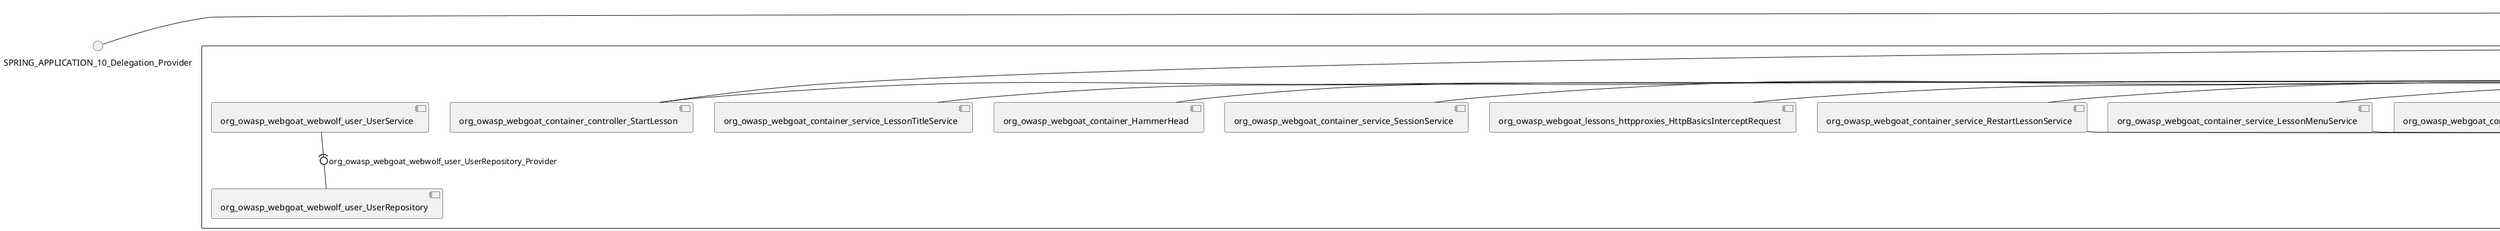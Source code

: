 @startuml
skinparam fixCircleLabelOverlapping true
skinparam componentStyle uml2
() SPRING_APPLICATION_10_Delegation_Provider
() SPRING_APPLICATION_11_Delegation_Provider
() SPRING_APPLICATION_12_Delegation_Provider
() SPRING_APPLICATION_13_Delegation_Provider
() SPRING_APPLICATION_14_Delegation_Provider
() SPRING_APPLICATION_15_Delegation_Provider
() SPRING_APPLICATION_16_Delegation_Provider
() SPRING_APPLICATION_2_Delegation_Provider
() SPRING_APPLICATION_3_Delegation_Provider
() SPRING_APPLICATION_4_Delegation_Provider
() SPRING_APPLICATION_5_Delegation_Provider
() SPRING_APPLICATION_6_Delegation_Provider
() SPRING_APPLICATION_7_Delegation_Provider
() SPRING_APPLICATION_8_Delegation_Provider
() SPRING_APPLICATION_9_Delegation_Provider
() SPRING_APPLICATION_BypassRestrictions_FieldRestrictions_POST_Delegation_Provider
() SPRING_APPLICATION_BypassRestrictions_frontendValidation_POST_Delegation_Provider
() SPRING_APPLICATION_ChromeDevTools_dummy_POST_Delegation_Provider
() SPRING_APPLICATION_ChromeDevTools_network_POST_Delegation_Provider
() SPRING_APPLICATION_CrossSiteScriptingStored_stored_xss_POST_Delegation_Provider
() SPRING_APPLICATION_CrossSiteScriptingStored_stored_xss_follow_up_POST_Delegation_Provider
() SPRING_APPLICATION_CrossSiteScripting_attack1_POST_Delegation_Provider
() SPRING_APPLICATION_CrossSiteScripting_attack3_POST_Delegation_Provider
() SPRING_APPLICATION_CrossSiteScripting_attack4_POST_Delegation_Provider
() SPRING_APPLICATION_CrossSiteScripting_attack5a_GET_Delegation_Provider
() SPRING_APPLICATION_CrossSiteScripting_attack6a_POST_Delegation_Provider
() SPRING_APPLICATION_CrossSiteScripting_dom_follow_up_POST_Delegation_Provider
() SPRING_APPLICATION_CrossSiteScripting_phone_home_xss_POST_Delegation_Provider
() SPRING_APPLICATION_CrossSiteScripting_quiz_GET_POST_Delegation_Provider
() SPRING_APPLICATION_Delegation_Provider
() SPRING_APPLICATION_GET_10_Delegation_Provider
() SPRING_APPLICATION_GET_11_Delegation_Provider
() SPRING_APPLICATION_GET_2_Delegation_Provider
() SPRING_APPLICATION_GET_3_Delegation_Provider
() SPRING_APPLICATION_GET_4_Delegation_Provider
() SPRING_APPLICATION_GET_5_Delegation_Provider
() SPRING_APPLICATION_GET_6_Delegation_Provider
() SPRING_APPLICATION_GET_7_Delegation_Provider
() SPRING_APPLICATION_GET_8_Delegation_Provider
() SPRING_APPLICATION_GET_9_Delegation_Provider
() SPRING_APPLICATION_GET_Delegation_Provider
() SPRING_APPLICATION_HtmlTampering_task_POST_Delegation_Provider
() SPRING_APPLICATION_HttpBasics_attack1_POST_Delegation_Provider
() SPRING_APPLICATION_HttpBasics_attack2_POST_Delegation_Provider
() SPRING_APPLICATION_IDOR_diff_attributes_POST_Delegation_Provider
() SPRING_APPLICATION_IDOR_login_POST_Delegation_Provider
() SPRING_APPLICATION_IDOR_profile_alt_path_POST_Delegation_Provider
() SPRING_APPLICATION_InsecureDeserialization_task_POST_Delegation_Provider
() SPRING_APPLICATION_InsecureLogin_Delegation_Provider
() SPRING_APPLICATION_JWT_decode_POST_Delegation_Provider
() SPRING_APPLICATION_JWT_jku_Delegation_Provider
() SPRING_APPLICATION_JWT_kid_Delegation_Provider
() SPRING_APPLICATION_JWT_quiz_GET_POST_Delegation_Provider
() SPRING_APPLICATION_JWT_refresh_Delegation_Provider
() SPRING_APPLICATION_JWT_secret_POST_Delegation_Provider
() SPRING_APPLICATION_JWT_votings_Delegation_Provider
() SPRING_APPLICATION_LogSpoofing_log_bleeding_POST_Delegation_Provider
() SPRING_APPLICATION_LogSpoofing_log_spoofing_POST_Delegation_Provider
() SPRING_APPLICATION_POST_10_Delegation_Provider
() SPRING_APPLICATION_POST_11_Delegation_Provider
() SPRING_APPLICATION_POST_12_Delegation_Provider
() SPRING_APPLICATION_POST_13_Delegation_Provider
() SPRING_APPLICATION_POST_14_Delegation_Provider
() SPRING_APPLICATION_POST_15_Delegation_Provider
() SPRING_APPLICATION_POST_16_Delegation_Provider
() SPRING_APPLICATION_POST_17_Delegation_Provider
() SPRING_APPLICATION_POST_18_Delegation_Provider
() SPRING_APPLICATION_POST_2_Delegation_Provider
() SPRING_APPLICATION_POST_3_Delegation_Provider
() SPRING_APPLICATION_POST_4_Delegation_Provider
() SPRING_APPLICATION_POST_5_Delegation_Provider
() SPRING_APPLICATION_POST_6_Delegation_Provider
() SPRING_APPLICATION_POST_7_Delegation_Provider
() SPRING_APPLICATION_POST_8_Delegation_Provider
() SPRING_APPLICATION_POST_9_Delegation_Provider
() SPRING_APPLICATION_POST_Delegation_Provider
() SPRING_APPLICATION_PUT_Delegation_Provider
() SPRING_APPLICATION_PasswordReset_ForgotPassword_create_password_reset_link_POST_Delegation_Provider
() SPRING_APPLICATION_PasswordReset_SecurityQuestions_POST_Delegation_Provider
() SPRING_APPLICATION_PasswordReset_reset_Delegation_Provider
() SPRING_APPLICATION_PasswordReset_simple_mail_reset_POST_Delegation_Provider
() SPRING_APPLICATION_PathTraversal_profile_picture_GET_Delegation_Provider
() SPRING_APPLICATION_PathTraversal_profile_picture_fix_GET_Delegation_Provider
() SPRING_APPLICATION_PathTraversal_profile_upload_POST_Delegation_Provider
() SPRING_APPLICATION_PathTraversal_profile_upload_fix_POST_Delegation_Provider
() SPRING_APPLICATION_PathTraversal_profile_upload_remove_user_input_POST_Delegation_Provider
() SPRING_APPLICATION_PathTraversal_random_POST_Delegation_Provider
() SPRING_APPLICATION_PathTraversal_random_picture_GET_Delegation_Provider
() SPRING_APPLICATION_PathTraversal_zip_slip_Delegation_Provider
() SPRING_APPLICATION_SSRF_task1_POST_Delegation_Provider
() SPRING_APPLICATION_SSRF_task2_POST_Delegation_Provider
() SPRING_APPLICATION_SecurePasswords_assignment_POST_Delegation_Provider
() SPRING_APPLICATION_SqlInjectionAdvanced_attack6a_POST_Delegation_Provider
() SPRING_APPLICATION_SqlInjectionAdvanced_attack6b_POST_Delegation_Provider
() SPRING_APPLICATION_SqlInjectionAdvanced_challenge_Login_POST_Delegation_Provider
() SPRING_APPLICATION_SqlInjectionAdvanced_challenge_PUT_Delegation_Provider
() SPRING_APPLICATION_SqlInjectionAdvanced_quiz_GET_POST_Delegation_Provider
() SPRING_APPLICATION_SqlInjectionMitigations_attack10a_POST_Delegation_Provider
() SPRING_APPLICATION_SqlInjectionMitigations_attack10b_POST_Delegation_Provider
() SPRING_APPLICATION_SqlInjectionMitigations_attack12a_POST_Delegation_Provider
() SPRING_APPLICATION_SqlInjectionMitigations_servers_GET_Delegation_Provider
() SPRING_APPLICATION_SqlInjection_assignment5a_POST_Delegation_Provider
() SPRING_APPLICATION_SqlInjection_assignment5b_POST_Delegation_Provider
() SPRING_APPLICATION_SqlInjection_attack10_POST_Delegation_Provider
() SPRING_APPLICATION_SqlInjection_attack2_POST_Delegation_Provider
() SPRING_APPLICATION_SqlInjection_attack3_POST_Delegation_Provider
() SPRING_APPLICATION_SqlInjection_attack4_POST_Delegation_Provider
() SPRING_APPLICATION_SqlInjection_attack5_POST_Delegation_Provider
() SPRING_APPLICATION_SqlInjection_attack8_POST_Delegation_Provider
() SPRING_APPLICATION_SqlInjection_attack9_POST_Delegation_Provider
() SPRING_APPLICATION_SqlOnlyInputValidationOnKeywords_attack_POST_Delegation_Provider
() SPRING_APPLICATION_SqlOnlyInputValidation_attack_POST_Delegation_Provider
() SPRING_APPLICATION_VulnerableComponents_attack1_POST_Delegation_Provider
() SPRING_APPLICATION_WebWolf_GET_Delegation_Provider
() SPRING_APPLICATION_WebWolf_landing_Delegation_Provider
() SPRING_APPLICATION_WebWolf_mail_Delegation_Provider
() SPRING_APPLICATION_challenge_1_POST_Delegation_Provider
() SPRING_APPLICATION_challenge_5_POST_Delegation_Provider
() SPRING_APPLICATION_challenge_7_Delegation_Provider
() SPRING_APPLICATION_challenge_8_Delegation_Provider
() SPRING_APPLICATION_challenge_logo_Delegation_Provider
() SPRING_APPLICATION_cia_quiz_GET_POST_Delegation_Provider
() SPRING_APPLICATION_clientSideFiltering_attack1_POST_Delegation_Provider
() SPRING_APPLICATION_clientSideFiltering_challenge_store_coupons_GET_Delegation_Provider
() SPRING_APPLICATION_clientSideFiltering_getItForFree_POST_Delegation_Provider
() SPRING_APPLICATION_clientSideFiltering_salaries_GET_Delegation_Provider
() SPRING_APPLICATION_crypto_encoding_basic_auth_POST_Delegation_Provider
() SPRING_APPLICATION_crypto_encoding_xor_POST_Delegation_Provider
() SPRING_APPLICATION_crypto_hashing_POST_Delegation_Provider
() SPRING_APPLICATION_crypto_secure_defaults_POST_Delegation_Provider
() SPRING_APPLICATION_crypto_signing_verify_POST_Delegation_Provider
() SPRING_APPLICATION_csrf_feedback_message_POST_Delegation_Provider
() SPRING_APPLICATION_csrf_review_POST_Delegation_Provider
() SPRING_APPLICATION_files_GET_Delegation_Provider
() SPRING_APPLICATION_fileupload_POST_Delegation_Provider
() SPRING_APPLICATION_jwt_Delegation_Provider
() SPRING_APPLICATION_landing_Delegation_Provider
() SPRING_APPLICATION_lesson_template_Delegation_Provider
() SPRING_APPLICATION_login_oauth_mvc_GET_Delegation_Provider
() SPRING_APPLICATION_mail_DELETE_GET_POST_Delegation_Provider
() SPRING_APPLICATION_register_mvc_POST_Delegation_Provider
() SPRING_APPLICATION_registration_GET_Delegation_Provider
() SPRING_APPLICATION_requests_GET_Delegation_Provider
() SPRING_APPLICATION_scoreboard_data_GET_Delegation_Provider
() SPRING_APPLICATION_server_directory_GET_Delegation_Provider
() SPRING_APPLICATION_service_debug_labels_mvc_Delegation_Provider
() SPRING_APPLICATION_service_lessonoverview_mvc_Delegation_Provider
() SPRING_APPLICATION_xxe_comments_GET_Delegation_Provider
rectangle System {
[org_owasp_webgoat_container_HammerHead] [[webgoat-webgoat.repository#_ZONZZjzQEe-yH7NedFWcFA]]
[org_owasp_webgoat_container_WebWolfRedirect] [[webgoat-webgoat.repository#_ZONZZjzQEe-yH7NedFWcFA]]
[org_owasp_webgoat_container_controller_StartLesson] [[webgoat-webgoat.repository#_ZONZZjzQEe-yH7NedFWcFA]]
[org_owasp_webgoat_container_controller_Welcome] [[webgoat-webgoat.repository#_ZONZZjzQEe-yH7NedFWcFA]]
[org_owasp_webgoat_container_i18n_PluginMessages_Provider] [[webgoat-webgoat.repository#_ZONZZjzQEe-yH7NedFWcFA]]
[org_owasp_webgoat_container_service_EnvironmentService] [[webgoat-webgoat.repository#_ZONZZjzQEe-yH7NedFWcFA]]
[org_owasp_webgoat_container_service_HintService] [[webgoat-webgoat.repository#_ZONZZjzQEe-yH7NedFWcFA]]
[org_owasp_webgoat_container_service_LabelDebugService] [[webgoat-webgoat.repository#_ZONZZjzQEe-yH7NedFWcFA]]
[org_owasp_webgoat_container_service_LabelService] [[webgoat-webgoat.repository#_ZONZZjzQEe-yH7NedFWcFA]]
[org_owasp_webgoat_container_service_LessonInfoService] [[webgoat-webgoat.repository#_ZONZZjzQEe-yH7NedFWcFA]]
[org_owasp_webgoat_container_service_LessonMenuService] [[webgoat-webgoat.repository#_ZONZZjzQEe-yH7NedFWcFA]]
[org_owasp_webgoat_container_service_LessonProgressService] [[webgoat-webgoat.repository#_ZONZZjzQEe-yH7NedFWcFA]]
[org_owasp_webgoat_container_service_LessonTitleService] [[webgoat-webgoat.repository#_ZONZZjzQEe-yH7NedFWcFA]]
[org_owasp_webgoat_container_service_ReportCardService] [[webgoat-webgoat.repository#_ZONZZjzQEe-yH7NedFWcFA]]
[org_owasp_webgoat_container_service_RestartLessonService] [[webgoat-webgoat.repository#_ZONZZjzQEe-yH7NedFWcFA]]
[org_owasp_webgoat_container_service_SessionService] [[webgoat-webgoat.repository#_ZONZZjzQEe-yH7NedFWcFA]]
[org_owasp_webgoat_container_session_UserSessionData_Provider] [[webgoat-webgoat.repository#_ZONZZjzQEe-yH7NedFWcFA]]
[org_owasp_webgoat_container_session_WebSession_Provider] [[webgoat-webgoat.repository#_ZONZZjzQEe-yH7NedFWcFA]]
[org_owasp_webgoat_container_users_RegistrationController] [[webgoat-webgoat.repository#_ZONZZjzQEe-yH7NedFWcFA]]
[org_owasp_webgoat_container_users_Scoreboard] [[webgoat-webgoat.repository#_ZONZZjzQEe-yH7NedFWcFA]]
[org_owasp_webgoat_container_users_UserRepository] [[webgoat-webgoat.repository#_ZONZZjzQEe-yH7NedFWcFA]]
[org_owasp_webgoat_container_users_UserService] [[webgoat-webgoat.repository#_ZONZZjzQEe-yH7NedFWcFA]]
[org_owasp_webgoat_container_users_UserTrackerRepository] [[webgoat-webgoat.repository#_ZONZZjzQEe-yH7NedFWcFA]]
[org_owasp_webgoat_lessons_authbypass_VerifyAccount] [[webgoat-webgoat.repository#_ZONZZjzQEe-yH7NedFWcFA]]
[org_owasp_webgoat_lessons_bypassrestrictions_BypassRestrictionsFieldRestrictions] [[webgoat-webgoat.repository#_ZONZZjzQEe-yH7NedFWcFA]]
[org_owasp_webgoat_lessons_bypassrestrictions_BypassRestrictionsFrontendValidation] [[webgoat-webgoat.repository#_ZONZZjzQEe-yH7NedFWcFA]]
[org_owasp_webgoat_lessons_challenges_FlagController] [[webgoat-webgoat.repository#_ZONZZjzQEe-yH7NedFWcFA]]
[org_owasp_webgoat_lessons_challenges_challenge1_Assignment1] [[webgoat-webgoat.repository#_ZONZZjzQEe-yH7NedFWcFA]]
[org_owasp_webgoat_lessons_challenges_challenge1_ImageServlet] [[webgoat-webgoat.repository#_ZONZZjzQEe-yH7NedFWcFA]]
[org_owasp_webgoat_lessons_challenges_challenge5_Assignment5] [[webgoat-webgoat.repository#_ZONZZjzQEe-yH7NedFWcFA]]
[org_owasp_webgoat_lessons_challenges_challenge7_Assignment7] [[webgoat-webgoat.repository#_ZONZZjzQEe-yH7NedFWcFA]]
[org_owasp_webgoat_lessons_challenges_challenge8_Assignment8] [[webgoat-webgoat.repository#_ZONZZjzQEe-yH7NedFWcFA]]
[org_owasp_webgoat_lessons_chromedevtools_NetworkDummy] [[webgoat-webgoat.repository#_ZONZZjzQEe-yH7NedFWcFA]]
[org_owasp_webgoat_lessons_chromedevtools_NetworkLesson] [[webgoat-webgoat.repository#_ZONZZjzQEe-yH7NedFWcFA]]
[org_owasp_webgoat_lessons_cia_CIAQuiz] [[webgoat-webgoat.repository#_ZONZZjzQEe-yH7NedFWcFA]]
[org_owasp_webgoat_lessons_clientsidefiltering_ClientSideFilteringAssignment] [[webgoat-webgoat.repository#_ZONZZjzQEe-yH7NedFWcFA]]
[org_owasp_webgoat_lessons_clientsidefiltering_ClientSideFilteringFreeAssignment] [[webgoat-webgoat.repository#_ZONZZjzQEe-yH7NedFWcFA]]
[org_owasp_webgoat_lessons_clientsidefiltering_Salaries] [[webgoat-webgoat.repository#_ZONZZjzQEe-yH7NedFWcFA]]
[org_owasp_webgoat_lessons_clientsidefiltering_ShopEndpoint] [[webgoat-webgoat.repository#_ZONZZjzQEe-yH7NedFWcFA]]
[org_owasp_webgoat_lessons_cryptography_EncodingAssignment] [[webgoat-webgoat.repository#_ZONZZjzQEe-yH7NedFWcFA]]
[org_owasp_webgoat_lessons_cryptography_HashingAssignment] [[webgoat-webgoat.repository#_ZONZZjzQEe-yH7NedFWcFA]]
[org_owasp_webgoat_lessons_cryptography_SecureDefaultsAssignment] [[webgoat-webgoat.repository#_ZONZZjzQEe-yH7NedFWcFA]]
[org_owasp_webgoat_lessons_cryptography_SigningAssignment] [[webgoat-webgoat.repository#_ZONZZjzQEe-yH7NedFWcFA]]
[org_owasp_webgoat_lessons_cryptography_XOREncodingAssignment] [[webgoat-webgoat.repository#_ZONZZjzQEe-yH7NedFWcFA]]
[org_owasp_webgoat_lessons_csrf_CSRFConfirmFlag1] [[webgoat-webgoat.repository#_ZONZZjzQEe-yH7NedFWcFA]]
[org_owasp_webgoat_lessons_csrf_CSRFFeedback] [[webgoat-webgoat.repository#_ZONZZjzQEe-yH7NedFWcFA]]
[org_owasp_webgoat_lessons_csrf_CSRFGetFlag] [[webgoat-webgoat.repository#_ZONZZjzQEe-yH7NedFWcFA]]
[org_owasp_webgoat_lessons_csrf_CSRFLogin] [[webgoat-webgoat.repository#_ZONZZjzQEe-yH7NedFWcFA]]
[org_owasp_webgoat_lessons_csrf_ForgedReviews] [[webgoat-webgoat.repository#_ZONZZjzQEe-yH7NedFWcFA]]
[org_owasp_webgoat_lessons_csrf_ObjectMapper_Provider] [[webgoat-webgoat.repository#_ZONZZjzQEe-yH7NedFWcFA]]
[org_owasp_webgoat_lessons_deserialization_InsecureDeserializationTask] [[webgoat-webgoat.repository#_ZONZZjzQEe-yH7NedFWcFA]]
[org_owasp_webgoat_lessons_hijacksession_HijackSessionAssignment] [[webgoat-webgoat.repository#_ZONZZjzQEe-yH7NedFWcFA]]
[org_owasp_webgoat_lessons_hijacksession_cas_HijackSessionAuthenticationProvider] [[webgoat-webgoat.repository#_ZONZZjzQEe-yH7NedFWcFA]]
[org_owasp_webgoat_lessons_htmltampering_HtmlTamperingTask] [[webgoat-webgoat.repository#_ZONZZjzQEe-yH7NedFWcFA]]
[org_owasp_webgoat_lessons_httpbasics_HttpBasicsLesson] [[webgoat-webgoat.repository#_ZONZZjzQEe-yH7NedFWcFA]]
[org_owasp_webgoat_lessons_httpbasics_HttpBasicsQuiz] [[webgoat-webgoat.repository#_ZONZZjzQEe-yH7NedFWcFA]]
[org_owasp_webgoat_lessons_httpproxies_HttpBasicsInterceptRequest] [[webgoat-webgoat.repository#_ZONZZjzQEe-yH7NedFWcFA]]
[org_owasp_webgoat_lessons_idor_IDORDiffAttributes] [[webgoat-webgoat.repository#_ZONZZjzQEe-yH7NedFWcFA]]
[org_owasp_webgoat_lessons_idor_IDOREditOtherProfile] [[webgoat-webgoat.repository#_ZONZZjzQEe-yH7NedFWcFA]]
[org_owasp_webgoat_lessons_idor_IDORLogin] [[webgoat-webgoat.repository#_ZONZZjzQEe-yH7NedFWcFA]]
[org_owasp_webgoat_lessons_idor_IDORViewOtherProfile] [[webgoat-webgoat.repository#_ZONZZjzQEe-yH7NedFWcFA]]
[org_owasp_webgoat_lessons_idor_IDORViewOwnProfile] [[webgoat-webgoat.repository#_ZONZZjzQEe-yH7NedFWcFA]]
[org_owasp_webgoat_lessons_idor_IDORViewOwnProfileAltUrl] [[webgoat-webgoat.repository#_ZONZZjzQEe-yH7NedFWcFA]]
[org_owasp_webgoat_lessons_insecurelogin_InsecureLoginTask] [[webgoat-webgoat.repository#_ZONZZjzQEe-yH7NedFWcFA]]
[org_owasp_webgoat_lessons_jwt_JWTDecodeEndpoint] [[webgoat-webgoat.repository#_ZONZZjzQEe-yH7NedFWcFA]]
[org_owasp_webgoat_lessons_jwt_JWTQuiz] [[webgoat-webgoat.repository#_ZONZZjzQEe-yH7NedFWcFA]]
[org_owasp_webgoat_lessons_jwt_JWTRefreshEndpoint] [[webgoat-webgoat.repository#_ZONZZjzQEe-yH7NedFWcFA]]
[org_owasp_webgoat_lessons_jwt_JWTSecretKeyEndpoint] [[webgoat-webgoat.repository#_ZONZZjzQEe-yH7NedFWcFA]]
[org_owasp_webgoat_lessons_jwt_JWTVotesEndpoint] [[webgoat-webgoat.repository#_ZONZZjzQEe-yH7NedFWcFA]]
[org_owasp_webgoat_lessons_jwt_claimmisuse_JWTHeaderJKUEndpoint] [[webgoat-webgoat.repository#_ZONZZjzQEe-yH7NedFWcFA]]
[org_owasp_webgoat_lessons_jwt_claimmisuse_JWTHeaderKIDEndpoint] [[webgoat-webgoat.repository#_ZONZZjzQEe-yH7NedFWcFA]]
[org_owasp_webgoat_lessons_lessontemplate_SampleAttack] [[webgoat-webgoat.repository#_ZONZZjzQEe-yH7NedFWcFA]]
[org_owasp_webgoat_lessons_logging_LogBleedingTask] [[webgoat-webgoat.repository#_ZONZZjzQEe-yH7NedFWcFA]]
[org_owasp_webgoat_lessons_logging_LogSpoofingTask] [[webgoat-webgoat.repository#_ZONZZjzQEe-yH7NedFWcFA]]
[org_owasp_webgoat_lessons_missingac_MissingFunctionACHiddenMenus] [[webgoat-webgoat.repository#_ZONZZjzQEe-yH7NedFWcFA]]
[org_owasp_webgoat_lessons_missingac_MissingFunctionACUsers] [[webgoat-webgoat.repository#_ZONZZjzQEe-yH7NedFWcFA]]
[org_owasp_webgoat_lessons_missingac_MissingFunctionACYourHash] [[webgoat-webgoat.repository#_ZONZZjzQEe-yH7NedFWcFA]]
[org_owasp_webgoat_lessons_missingac_MissingFunctionACYourHashAdmin] [[webgoat-webgoat.repository#_ZONZZjzQEe-yH7NedFWcFA]]
[org_owasp_webgoat_lessons_passwordreset_QuestionsAssignment] [[webgoat-webgoat.repository#_ZONZZjzQEe-yH7NedFWcFA]]
[org_owasp_webgoat_lessons_passwordreset_ResetLinkAssignment] [[webgoat-webgoat.repository#_ZONZZjzQEe-yH7NedFWcFA]]
[org_owasp_webgoat_lessons_passwordreset_ResetLinkAssignmentForgotPassword] [[webgoat-webgoat.repository#_ZONZZjzQEe-yH7NedFWcFA]]
[org_owasp_webgoat_lessons_passwordreset_SecurityQuestionAssignment] [[webgoat-webgoat.repository#_ZONZZjzQEe-yH7NedFWcFA]]
[org_owasp_webgoat_lessons_passwordreset_SimpleMailAssignment] [[webgoat-webgoat.repository#_ZONZZjzQEe-yH7NedFWcFA]]
[org_owasp_webgoat_lessons_passwordreset_TriedQuestions] [[webgoat-webgoat.repository#_ZONZZjzQEe-yH7NedFWcFA]]
[org_owasp_webgoat_lessons_pathtraversal_ProfileUpload] [[webgoat-webgoat.repository#_ZONZZjzQEe-yH7NedFWcFA]]
[org_owasp_webgoat_lessons_pathtraversal_ProfileUploadFix] [[webgoat-webgoat.repository#_ZONZZjzQEe-yH7NedFWcFA]]
[org_owasp_webgoat_lessons_pathtraversal_ProfileUploadRemoveUserInput] [[webgoat-webgoat.repository#_ZONZZjzQEe-yH7NedFWcFA]]
[org_owasp_webgoat_lessons_pathtraversal_ProfileUploadRetrieval] [[webgoat-webgoat.repository#_ZONZZjzQEe-yH7NedFWcFA]]
[org_owasp_webgoat_lessons_pathtraversal_ProfileZipSlip] [[webgoat-webgoat.repository#_ZONZZjzQEe-yH7NedFWcFA]]
[org_owasp_webgoat_lessons_securepasswords_SecurePasswordsAssignment] [[webgoat-webgoat.repository#_ZONZZjzQEe-yH7NedFWcFA]]
[org_owasp_webgoat_lessons_spoofcookie_SpoofCookieAssignment] [[webgoat-webgoat.repository#_ZONZZjzQEe-yH7NedFWcFA]]
[org_owasp_webgoat_lessons_sqlinjection_advanced_SqlInjectionChallenge] [[webgoat-webgoat.repository#_ZONZZjzQEe-yH7NedFWcFA]]
[org_owasp_webgoat_lessons_sqlinjection_advanced_SqlInjectionChallengeLogin] [[webgoat-webgoat.repository#_ZONZZjzQEe-yH7NedFWcFA]]
[org_owasp_webgoat_lessons_sqlinjection_advanced_SqlInjectionLesson6a] [[webgoat-webgoat.repository#_ZONZZjzQEe-yH7NedFWcFA]]
[org_owasp_webgoat_lessons_sqlinjection_advanced_SqlInjectionLesson6b] [[webgoat-webgoat.repository#_ZONZZjzQEe-yH7NedFWcFA]]
[org_owasp_webgoat_lessons_sqlinjection_advanced_SqlInjectionQuiz] [[webgoat-webgoat.repository#_ZONZZjzQEe-yH7NedFWcFA]]
[org_owasp_webgoat_lessons_sqlinjection_introduction_SqlInjectionLesson10] [[webgoat-webgoat.repository#_ZONZZjzQEe-yH7NedFWcFA]]
[org_owasp_webgoat_lessons_sqlinjection_introduction_SqlInjectionLesson2] [[webgoat-webgoat.repository#_ZONZZjzQEe-yH7NedFWcFA]]
[org_owasp_webgoat_lessons_sqlinjection_introduction_SqlInjectionLesson3] [[webgoat-webgoat.repository#_ZONZZjzQEe-yH7NedFWcFA]]
[org_owasp_webgoat_lessons_sqlinjection_introduction_SqlInjectionLesson4] [[webgoat-webgoat.repository#_ZONZZjzQEe-yH7NedFWcFA]]
[org_owasp_webgoat_lessons_sqlinjection_introduction_SqlInjectionLesson5] [[webgoat-webgoat.repository#_ZONZZjzQEe-yH7NedFWcFA]]
[org_owasp_webgoat_lessons_sqlinjection_introduction_SqlInjectionLesson5a] [[webgoat-webgoat.repository#_ZONZZjzQEe-yH7NedFWcFA]]
[org_owasp_webgoat_lessons_sqlinjection_introduction_SqlInjectionLesson5b] [[webgoat-webgoat.repository#_ZONZZjzQEe-yH7NedFWcFA]]
[org_owasp_webgoat_lessons_sqlinjection_introduction_SqlInjectionLesson8] [[webgoat-webgoat.repository#_ZONZZjzQEe-yH7NedFWcFA]]
[org_owasp_webgoat_lessons_sqlinjection_introduction_SqlInjectionLesson9] [[webgoat-webgoat.repository#_ZONZZjzQEe-yH7NedFWcFA]]
[org_owasp_webgoat_lessons_sqlinjection_mitigation_Servers] [[webgoat-webgoat.repository#_ZONZZjzQEe-yH7NedFWcFA]]
[org_owasp_webgoat_lessons_sqlinjection_mitigation_SqlInjectionLesson10a] [[webgoat-webgoat.repository#_ZONZZjzQEe-yH7NedFWcFA]]
[org_owasp_webgoat_lessons_sqlinjection_mitigation_SqlInjectionLesson10b] [[webgoat-webgoat.repository#_ZONZZjzQEe-yH7NedFWcFA]]
[org_owasp_webgoat_lessons_sqlinjection_mitigation_SqlInjectionLesson13] [[webgoat-webgoat.repository#_ZONZZjzQEe-yH7NedFWcFA]]
[org_owasp_webgoat_lessons_sqlinjection_mitigation_SqlOnlyInputValidation] [[webgoat-webgoat.repository#_ZONZZjzQEe-yH7NedFWcFA]]
[org_owasp_webgoat_lessons_sqlinjection_mitigation_SqlOnlyInputValidationOnKeywords] [[webgoat-webgoat.repository#_ZONZZjzQEe-yH7NedFWcFA]]
[org_owasp_webgoat_lessons_ssrf_SSRFTask1] [[webgoat-webgoat.repository#_ZONZZjzQEe-yH7NedFWcFA]]
[org_owasp_webgoat_lessons_ssrf_SSRFTask2] [[webgoat-webgoat.repository#_ZONZZjzQEe-yH7NedFWcFA]]
[org_owasp_webgoat_lessons_vulnerablecomponents_VulnerableComponentsLesson] [[webgoat-webgoat.repository#_ZONZZjzQEe-yH7NedFWcFA]]
[org_owasp_webgoat_lessons_webwolfintroduction_LandingAssignment] [[webgoat-webgoat.repository#_ZONZZjzQEe-yH7NedFWcFA]]
[org_owasp_webgoat_lessons_webwolfintroduction_MailAssignment] [[webgoat-webgoat.repository#_ZONZZjzQEe-yH7NedFWcFA]]
[org_owasp_webgoat_lessons_xss_CrossSiteScriptingLesson1] [[webgoat-webgoat.repository#_ZONZZjzQEe-yH7NedFWcFA]]
[org_owasp_webgoat_lessons_xss_CrossSiteScriptingLesson3] [[webgoat-webgoat.repository#_ZONZZjzQEe-yH7NedFWcFA]]
[org_owasp_webgoat_lessons_xss_CrossSiteScriptingLesson4] [[webgoat-webgoat.repository#_ZONZZjzQEe-yH7NedFWcFA]]
[org_owasp_webgoat_lessons_xss_CrossSiteScriptingLesson5a] [[webgoat-webgoat.repository#_ZONZZjzQEe-yH7NedFWcFA]]
[org_owasp_webgoat_lessons_xss_CrossSiteScriptingLesson6a] [[webgoat-webgoat.repository#_ZONZZjzQEe-yH7NedFWcFA]]
[org_owasp_webgoat_lessons_xss_CrossSiteScriptingQuiz] [[webgoat-webgoat.repository#_ZONZZjzQEe-yH7NedFWcFA]]
[org_owasp_webgoat_lessons_xss_DOMCrossSiteScripting] [[webgoat-webgoat.repository#_ZONZZjzQEe-yH7NedFWcFA]]
[org_owasp_webgoat_lessons_xss_DOMCrossSiteScriptingVerifier] [[webgoat-webgoat.repository#_ZONZZjzQEe-yH7NedFWcFA]]
[org_owasp_webgoat_lessons_xss_stored_StoredCrossSiteScriptingVerifier] [[webgoat-webgoat.repository#_ZONZZjzQEe-yH7NedFWcFA]]
[org_owasp_webgoat_lessons_xss_stored_StoredXssComments] [[webgoat-webgoat.repository#_ZONZZjzQEe-yH7NedFWcFA]]
[org_owasp_webgoat_lessons_xxe_BlindSendFileAssignment] [[webgoat-webgoat.repository#_ZONZZjzQEe-yH7NedFWcFA]]
[org_owasp_webgoat_lessons_xxe_CommentsCache] [[webgoat-webgoat.repository#_ZONZZjzQEe-yH7NedFWcFA]]
[org_owasp_webgoat_lessons_xxe_CommentsEndpoint] [[webgoat-webgoat.repository#_ZONZZjzQEe-yH7NedFWcFA]]
[org_owasp_webgoat_lessons_xxe_ContentTypeAssignment] [[webgoat-webgoat.repository#_ZONZZjzQEe-yH7NedFWcFA]]
[org_owasp_webgoat_lessons_xxe_SimpleXXE] [[webgoat-webgoat.repository#_ZONZZjzQEe-yH7NedFWcFA]]
[org_owasp_webgoat_webwolf_FileServer] [[webgoat-webgoat.repository#_ZONZZjzQEe-yH7NedFWcFA]]
[org_owasp_webgoat_webwolf_jwt_JWTController] [[webgoat-webgoat.repository#_ZONZZjzQEe-yH7NedFWcFA]]
[org_owasp_webgoat_webwolf_mailbox_MailboxController] [[webgoat-webgoat.repository#_ZONZZjzQEe-yH7NedFWcFA]]
[org_owasp_webgoat_webwolf_mailbox_MailboxRepository] [[webgoat-webgoat.repository#_ZONZZjzQEe-yH7NedFWcFA]]
[org_owasp_webgoat_webwolf_requests_LandingPage] [[webgoat-webgoat.repository#_ZONZZjzQEe-yH7NedFWcFA]]
[org_owasp_webgoat_webwolf_requests_Requests] [[webgoat-webgoat.repository#_ZONZZjzQEe-yH7NedFWcFA]]
[org_owasp_webgoat_webwolf_user_UserRepository] [[webgoat-webgoat.repository#_ZONZZjzQEe-yH7NedFWcFA]]
[org_owasp_webgoat_webwolf_user_UserService] [[webgoat-webgoat.repository#_ZONZZjzQEe-yH7NedFWcFA]]
port SPRING_APPLICATION_10_Provider
SPRING_APPLICATION_10_Delegation_Provider - SPRING_APPLICATION_10_Provider
SPRING_APPLICATION_10_Provider - [org_owasp_webgoat_lessons_cryptography_SigningAssignment]
port SPRING_APPLICATION_11_Provider
SPRING_APPLICATION_11_Delegation_Provider - SPRING_APPLICATION_11_Provider
SPRING_APPLICATION_11_Provider - [org_owasp_webgoat_container_controller_StartLesson]
port SPRING_APPLICATION_12_Provider
SPRING_APPLICATION_12_Delegation_Provider - SPRING_APPLICATION_12_Provider
SPRING_APPLICATION_12_Provider - [org_owasp_webgoat_lessons_xxe_SimpleXXE]
port SPRING_APPLICATION_13_Provider
SPRING_APPLICATION_13_Delegation_Provider - SPRING_APPLICATION_13_Provider
SPRING_APPLICATION_13_Provider - [org_owasp_webgoat_lessons_jwt_JWTSecretKeyEndpoint]
port SPRING_APPLICATION_14_Provider
SPRING_APPLICATION_14_Delegation_Provider - SPRING_APPLICATION_14_Provider
SPRING_APPLICATION_14_Provider - [org_owasp_webgoat_container_service_LessonTitleService]
port SPRING_APPLICATION_15_Provider
SPRING_APPLICATION_15_Delegation_Provider - SPRING_APPLICATION_15_Provider
SPRING_APPLICATION_15_Provider - [org_owasp_webgoat_container_controller_StartLesson]
port SPRING_APPLICATION_16_Provider
SPRING_APPLICATION_16_Delegation_Provider - SPRING_APPLICATION_16_Provider
SPRING_APPLICATION_16_Provider - [org_owasp_webgoat_container_HammerHead]
port SPRING_APPLICATION_2_Provider
SPRING_APPLICATION_2_Delegation_Provider - SPRING_APPLICATION_2_Provider
SPRING_APPLICATION_2_Provider - [org_owasp_webgoat_container_service_SessionService]
port SPRING_APPLICATION_3_Provider
SPRING_APPLICATION_3_Delegation_Provider - SPRING_APPLICATION_3_Provider
SPRING_APPLICATION_3_Provider - [org_owasp_webgoat_lessons_cryptography_HashingAssignment]
port SPRING_APPLICATION_4_Provider
SPRING_APPLICATION_4_Delegation_Provider - SPRING_APPLICATION_4_Provider
SPRING_APPLICATION_4_Provider - [org_owasp_webgoat_lessons_httpproxies_HttpBasicsInterceptRequest]
port SPRING_APPLICATION_5_Provider
SPRING_APPLICATION_5_Delegation_Provider - SPRING_APPLICATION_5_Provider
SPRING_APPLICATION_5_Provider - [org_owasp_webgoat_container_service_RestartLessonService]
port SPRING_APPLICATION_6_Provider
SPRING_APPLICATION_6_Delegation_Provider - SPRING_APPLICATION_6_Provider
SPRING_APPLICATION_6_Provider - [org_owasp_webgoat_container_service_LabelDebugService]
port SPRING_APPLICATION_7_Provider
SPRING_APPLICATION_7_Delegation_Provider - SPRING_APPLICATION_7_Provider
SPRING_APPLICATION_7_Provider - [org_owasp_webgoat_container_service_LessonMenuService]
port SPRING_APPLICATION_8_Provider
SPRING_APPLICATION_8_Delegation_Provider - SPRING_APPLICATION_8_Provider
SPRING_APPLICATION_8_Provider - [org_owasp_webgoat_container_service_LessonInfoService]
port SPRING_APPLICATION_9_Provider
SPRING_APPLICATION_9_Delegation_Provider - SPRING_APPLICATION_9_Provider
SPRING_APPLICATION_9_Provider - [org_owasp_webgoat_webwolf_FileServer]
port SPRING_APPLICATION_BypassRestrictions_FieldRestrictions_POST_Provider
SPRING_APPLICATION_BypassRestrictions_FieldRestrictions_POST_Delegation_Provider - SPRING_APPLICATION_BypassRestrictions_FieldRestrictions_POST_Provider
SPRING_APPLICATION_BypassRestrictions_FieldRestrictions_POST_Provider - [org_owasp_webgoat_lessons_bypassrestrictions_BypassRestrictionsFieldRestrictions]
port SPRING_APPLICATION_BypassRestrictions_frontendValidation_POST_Provider
SPRING_APPLICATION_BypassRestrictions_frontendValidation_POST_Delegation_Provider - SPRING_APPLICATION_BypassRestrictions_frontendValidation_POST_Provider
SPRING_APPLICATION_BypassRestrictions_frontendValidation_POST_Provider - [org_owasp_webgoat_lessons_bypassrestrictions_BypassRestrictionsFrontendValidation]
port SPRING_APPLICATION_ChromeDevTools_dummy_POST_Provider
SPRING_APPLICATION_ChromeDevTools_dummy_POST_Delegation_Provider - SPRING_APPLICATION_ChromeDevTools_dummy_POST_Provider
SPRING_APPLICATION_ChromeDevTools_dummy_POST_Provider - [org_owasp_webgoat_lessons_chromedevtools_NetworkDummy]
port SPRING_APPLICATION_ChromeDevTools_network_POST_Provider
SPRING_APPLICATION_ChromeDevTools_network_POST_Delegation_Provider - SPRING_APPLICATION_ChromeDevTools_network_POST_Provider
SPRING_APPLICATION_ChromeDevTools_network_POST_Provider - [org_owasp_webgoat_lessons_chromedevtools_NetworkLesson]
port SPRING_APPLICATION_CrossSiteScriptingStored_stored_xss_POST_Provider
SPRING_APPLICATION_CrossSiteScriptingStored_stored_xss_POST_Delegation_Provider - SPRING_APPLICATION_CrossSiteScriptingStored_stored_xss_POST_Provider
SPRING_APPLICATION_CrossSiteScriptingStored_stored_xss_POST_Provider - [org_owasp_webgoat_lessons_xss_stored_StoredXssComments]
port SPRING_APPLICATION_CrossSiteScriptingStored_stored_xss_follow_up_POST_Provider
SPRING_APPLICATION_CrossSiteScriptingStored_stored_xss_follow_up_POST_Delegation_Provider - SPRING_APPLICATION_CrossSiteScriptingStored_stored_xss_follow_up_POST_Provider
SPRING_APPLICATION_CrossSiteScriptingStored_stored_xss_follow_up_POST_Provider - [org_owasp_webgoat_lessons_xss_stored_StoredCrossSiteScriptingVerifier]
port SPRING_APPLICATION_CrossSiteScripting_attack1_POST_Provider
SPRING_APPLICATION_CrossSiteScripting_attack1_POST_Delegation_Provider - SPRING_APPLICATION_CrossSiteScripting_attack1_POST_Provider
SPRING_APPLICATION_CrossSiteScripting_attack1_POST_Provider - [org_owasp_webgoat_lessons_xss_CrossSiteScriptingLesson1]
port SPRING_APPLICATION_CrossSiteScripting_attack3_POST_Provider
SPRING_APPLICATION_CrossSiteScripting_attack3_POST_Delegation_Provider - SPRING_APPLICATION_CrossSiteScripting_attack3_POST_Provider
SPRING_APPLICATION_CrossSiteScripting_attack3_POST_Provider - [org_owasp_webgoat_lessons_xss_CrossSiteScriptingLesson3]
port SPRING_APPLICATION_CrossSiteScripting_attack4_POST_Provider
SPRING_APPLICATION_CrossSiteScripting_attack4_POST_Delegation_Provider - SPRING_APPLICATION_CrossSiteScripting_attack4_POST_Provider
SPRING_APPLICATION_CrossSiteScripting_attack4_POST_Provider - [org_owasp_webgoat_lessons_xss_CrossSiteScriptingLesson4]
port SPRING_APPLICATION_CrossSiteScripting_attack5a_GET_Provider
SPRING_APPLICATION_CrossSiteScripting_attack5a_GET_Delegation_Provider - SPRING_APPLICATION_CrossSiteScripting_attack5a_GET_Provider
SPRING_APPLICATION_CrossSiteScripting_attack5a_GET_Provider - [org_owasp_webgoat_lessons_xss_CrossSiteScriptingLesson5a]
port SPRING_APPLICATION_CrossSiteScripting_attack6a_POST_Provider
SPRING_APPLICATION_CrossSiteScripting_attack6a_POST_Delegation_Provider - SPRING_APPLICATION_CrossSiteScripting_attack6a_POST_Provider
SPRING_APPLICATION_CrossSiteScripting_attack6a_POST_Provider - [org_owasp_webgoat_lessons_xss_CrossSiteScriptingLesson6a]
port SPRING_APPLICATION_CrossSiteScripting_dom_follow_up_POST_Provider
SPRING_APPLICATION_CrossSiteScripting_dom_follow_up_POST_Delegation_Provider - SPRING_APPLICATION_CrossSiteScripting_dom_follow_up_POST_Provider
SPRING_APPLICATION_CrossSiteScripting_dom_follow_up_POST_Provider - [org_owasp_webgoat_lessons_xss_DOMCrossSiteScriptingVerifier]
port SPRING_APPLICATION_CrossSiteScripting_phone_home_xss_POST_Provider
SPRING_APPLICATION_CrossSiteScripting_phone_home_xss_POST_Delegation_Provider - SPRING_APPLICATION_CrossSiteScripting_phone_home_xss_POST_Provider
SPRING_APPLICATION_CrossSiteScripting_phone_home_xss_POST_Provider - [org_owasp_webgoat_lessons_xss_DOMCrossSiteScripting]
port SPRING_APPLICATION_CrossSiteScripting_quiz_GET_POST_Provider
SPRING_APPLICATION_CrossSiteScripting_quiz_GET_POST_Delegation_Provider - SPRING_APPLICATION_CrossSiteScripting_quiz_GET_POST_Provider
SPRING_APPLICATION_CrossSiteScripting_quiz_GET_POST_Provider - [org_owasp_webgoat_lessons_xss_CrossSiteScriptingQuiz]
port SPRING_APPLICATION_Provider
SPRING_APPLICATION_Delegation_Provider - SPRING_APPLICATION_Provider
SPRING_APPLICATION_Provider - [org_owasp_webgoat_lessons_cryptography_HashingAssignment]
port SPRING_APPLICATION_GET_10_Provider
SPRING_APPLICATION_GET_10_Delegation_Provider - SPRING_APPLICATION_GET_10_Provider
SPRING_APPLICATION_GET_10_Provider - [org_owasp_webgoat_container_service_HintService]
port SPRING_APPLICATION_GET_11_Provider
SPRING_APPLICATION_GET_11_Delegation_Provider - SPRING_APPLICATION_GET_11_Provider
SPRING_APPLICATION_GET_11_Provider - [org_owasp_webgoat_lessons_cryptography_EncodingAssignment]
port SPRING_APPLICATION_GET_2_Provider
SPRING_APPLICATION_GET_2_Delegation_Provider - SPRING_APPLICATION_GET_2_Provider
SPRING_APPLICATION_GET_2_Provider - [org_owasp_webgoat_lessons_spoofcookie_SpoofCookieAssignment]
port SPRING_APPLICATION_GET_3_Provider
SPRING_APPLICATION_GET_3_Delegation_Provider - SPRING_APPLICATION_GET_3_Provider
SPRING_APPLICATION_GET_3_Provider - [org_owasp_webgoat_lessons_missingac_MissingFunctionACUsers]
port SPRING_APPLICATION_GET_4_Provider
SPRING_APPLICATION_GET_4_Delegation_Provider - SPRING_APPLICATION_GET_4_Provider
SPRING_APPLICATION_GET_4_Provider - [org_owasp_webgoat_container_service_LabelService]
port SPRING_APPLICATION_GET_5_Provider
SPRING_APPLICATION_GET_5_Delegation_Provider - SPRING_APPLICATION_GET_5_Provider
SPRING_APPLICATION_GET_5_Provider - [org_owasp_webgoat_container_controller_Welcome]
port SPRING_APPLICATION_GET_6_Provider
SPRING_APPLICATION_GET_6_Delegation_Provider - SPRING_APPLICATION_GET_6_Provider
SPRING_APPLICATION_GET_6_Provider - [org_owasp_webgoat_lessons_idor_IDORViewOtherProfile]
port SPRING_APPLICATION_GET_7_Provider
SPRING_APPLICATION_GET_7_Delegation_Provider - SPRING_APPLICATION_GET_7_Provider
SPRING_APPLICATION_GET_7_Provider - [org_owasp_webgoat_lessons_idor_IDORViewOwnProfile]
port SPRING_APPLICATION_GET_8_Provider
SPRING_APPLICATION_GET_8_Delegation_Provider - SPRING_APPLICATION_GET_8_Provider
SPRING_APPLICATION_GET_8_Provider - [org_owasp_webgoat_lessons_xss_stored_StoredXssComments]
port SPRING_APPLICATION_GET_9_Provider
SPRING_APPLICATION_GET_9_Delegation_Provider - SPRING_APPLICATION_GET_9_Provider
SPRING_APPLICATION_GET_9_Provider - [org_owasp_webgoat_container_service_ReportCardService]
port SPRING_APPLICATION_GET_Provider
SPRING_APPLICATION_GET_Delegation_Provider - SPRING_APPLICATION_GET_Provider
SPRING_APPLICATION_GET_Provider - [org_owasp_webgoat_lessons_csrf_ForgedReviews]
port SPRING_APPLICATION_HtmlTampering_task_POST_Provider
SPRING_APPLICATION_HtmlTampering_task_POST_Delegation_Provider - SPRING_APPLICATION_HtmlTampering_task_POST_Provider
SPRING_APPLICATION_HtmlTampering_task_POST_Provider - [org_owasp_webgoat_lessons_htmltampering_HtmlTamperingTask]
port SPRING_APPLICATION_HttpBasics_attack1_POST_Provider
SPRING_APPLICATION_HttpBasics_attack1_POST_Delegation_Provider - SPRING_APPLICATION_HttpBasics_attack1_POST_Provider
SPRING_APPLICATION_HttpBasics_attack1_POST_Provider - [org_owasp_webgoat_lessons_httpbasics_HttpBasicsLesson]
port SPRING_APPLICATION_HttpBasics_attack2_POST_Provider
SPRING_APPLICATION_HttpBasics_attack2_POST_Delegation_Provider - SPRING_APPLICATION_HttpBasics_attack2_POST_Provider
SPRING_APPLICATION_HttpBasics_attack2_POST_Provider - [org_owasp_webgoat_lessons_httpbasics_HttpBasicsQuiz]
port SPRING_APPLICATION_IDOR_diff_attributes_POST_Provider
SPRING_APPLICATION_IDOR_diff_attributes_POST_Delegation_Provider - SPRING_APPLICATION_IDOR_diff_attributes_POST_Provider
SPRING_APPLICATION_IDOR_diff_attributes_POST_Provider - [org_owasp_webgoat_lessons_idor_IDORDiffAttributes]
port SPRING_APPLICATION_IDOR_login_POST_Provider
SPRING_APPLICATION_IDOR_login_POST_Delegation_Provider - SPRING_APPLICATION_IDOR_login_POST_Provider
SPRING_APPLICATION_IDOR_login_POST_Provider - [org_owasp_webgoat_lessons_idor_IDORLogin]
port SPRING_APPLICATION_IDOR_profile_alt_path_POST_Provider
SPRING_APPLICATION_IDOR_profile_alt_path_POST_Delegation_Provider - SPRING_APPLICATION_IDOR_profile_alt_path_POST_Provider
SPRING_APPLICATION_IDOR_profile_alt_path_POST_Provider - [org_owasp_webgoat_lessons_idor_IDORViewOwnProfileAltUrl]
port SPRING_APPLICATION_InsecureDeserialization_task_POST_Provider
SPRING_APPLICATION_InsecureDeserialization_task_POST_Delegation_Provider - SPRING_APPLICATION_InsecureDeserialization_task_POST_Provider
SPRING_APPLICATION_InsecureDeserialization_task_POST_Provider - [org_owasp_webgoat_lessons_deserialization_InsecureDeserializationTask]
port SPRING_APPLICATION_InsecureLogin_Provider
SPRING_APPLICATION_InsecureLogin_Delegation_Provider - SPRING_APPLICATION_InsecureLogin_Provider
SPRING_APPLICATION_InsecureLogin_Provider - [org_owasp_webgoat_lessons_insecurelogin_InsecureLoginTask]
port SPRING_APPLICATION_JWT_decode_POST_Provider
SPRING_APPLICATION_JWT_decode_POST_Delegation_Provider - SPRING_APPLICATION_JWT_decode_POST_Provider
SPRING_APPLICATION_JWT_decode_POST_Provider - [org_owasp_webgoat_lessons_jwt_JWTDecodeEndpoint]
port SPRING_APPLICATION_JWT_jku_Provider
SPRING_APPLICATION_JWT_jku_Delegation_Provider - SPRING_APPLICATION_JWT_jku_Provider
SPRING_APPLICATION_JWT_jku_Provider - [org_owasp_webgoat_lessons_jwt_claimmisuse_JWTHeaderJKUEndpoint]
port SPRING_APPLICATION_JWT_kid_Provider
SPRING_APPLICATION_JWT_kid_Delegation_Provider - SPRING_APPLICATION_JWT_kid_Provider
SPRING_APPLICATION_JWT_kid_Provider - [org_owasp_webgoat_lessons_jwt_claimmisuse_JWTHeaderKIDEndpoint]
port SPRING_APPLICATION_JWT_quiz_GET_POST_Provider
SPRING_APPLICATION_JWT_quiz_GET_POST_Delegation_Provider - SPRING_APPLICATION_JWT_quiz_GET_POST_Provider
SPRING_APPLICATION_JWT_quiz_GET_POST_Provider - [org_owasp_webgoat_lessons_jwt_JWTQuiz]
port SPRING_APPLICATION_JWT_refresh_Provider
SPRING_APPLICATION_JWT_refresh_Delegation_Provider - SPRING_APPLICATION_JWT_refresh_Provider
SPRING_APPLICATION_JWT_refresh_Provider - [org_owasp_webgoat_lessons_jwt_JWTRefreshEndpoint]
port SPRING_APPLICATION_JWT_secret_POST_Provider
SPRING_APPLICATION_JWT_secret_POST_Delegation_Provider - SPRING_APPLICATION_JWT_secret_POST_Provider
SPRING_APPLICATION_JWT_secret_POST_Provider - [org_owasp_webgoat_lessons_jwt_JWTSecretKeyEndpoint]
port SPRING_APPLICATION_JWT_votings_Provider
SPRING_APPLICATION_JWT_votings_Delegation_Provider - SPRING_APPLICATION_JWT_votings_Provider
SPRING_APPLICATION_JWT_votings_Provider - [org_owasp_webgoat_lessons_jwt_JWTVotesEndpoint]
port SPRING_APPLICATION_LogSpoofing_log_bleeding_POST_Provider
SPRING_APPLICATION_LogSpoofing_log_bleeding_POST_Delegation_Provider - SPRING_APPLICATION_LogSpoofing_log_bleeding_POST_Provider
SPRING_APPLICATION_LogSpoofing_log_bleeding_POST_Provider - [org_owasp_webgoat_lessons_logging_LogBleedingTask]
port SPRING_APPLICATION_LogSpoofing_log_spoofing_POST_Provider
SPRING_APPLICATION_LogSpoofing_log_spoofing_POST_Delegation_Provider - SPRING_APPLICATION_LogSpoofing_log_spoofing_POST_Provider
SPRING_APPLICATION_LogSpoofing_log_spoofing_POST_Provider - [org_owasp_webgoat_lessons_logging_LogSpoofingTask]
port SPRING_APPLICATION_POST_10_Provider
SPRING_APPLICATION_POST_10_Delegation_Provider - SPRING_APPLICATION_POST_10_Provider
SPRING_APPLICATION_POST_10_Provider - [org_owasp_webgoat_lessons_passwordreset_QuestionsAssignment]
port SPRING_APPLICATION_POST_11_Provider
SPRING_APPLICATION_POST_11_Delegation_Provider - SPRING_APPLICATION_POST_11_Provider
SPRING_APPLICATION_POST_11_Provider - [org_owasp_webgoat_lessons_xxe_BlindSendFileAssignment]
port SPRING_APPLICATION_POST_12_Provider
SPRING_APPLICATION_POST_12_Delegation_Provider - SPRING_APPLICATION_POST_12_Provider
SPRING_APPLICATION_POST_12_Provider - [org_owasp_webgoat_lessons_xxe_ContentTypeAssignment]
port SPRING_APPLICATION_POST_13_Provider
SPRING_APPLICATION_POST_13_Delegation_Provider - SPRING_APPLICATION_POST_13_Provider
SPRING_APPLICATION_POST_13_Provider - [org_owasp_webgoat_lessons_hijacksession_HijackSessionAssignment]
port SPRING_APPLICATION_POST_14_Provider
SPRING_APPLICATION_POST_14_Delegation_Provider - SPRING_APPLICATION_POST_14_Provider
SPRING_APPLICATION_POST_14_Provider - [org_owasp_webgoat_lessons_csrf_CSRFConfirmFlag1]
port SPRING_APPLICATION_POST_15_Provider
SPRING_APPLICATION_POST_15_Delegation_Provider - SPRING_APPLICATION_POST_15_Provider
SPRING_APPLICATION_POST_15_Provider - [org_owasp_webgoat_lessons_csrf_CSRFFeedback]
port SPRING_APPLICATION_POST_16_Provider
SPRING_APPLICATION_POST_16_Delegation_Provider - SPRING_APPLICATION_POST_16_Provider
SPRING_APPLICATION_POST_16_Provider - [org_owasp_webgoat_lessons_authbypass_VerifyAccount]
port SPRING_APPLICATION_POST_17_Provider
SPRING_APPLICATION_POST_17_Delegation_Provider - SPRING_APPLICATION_POST_17_Provider
SPRING_APPLICATION_POST_17_Provider - [org_owasp_webgoat_lessons_missingac_MissingFunctionACYourHashAdmin]
port SPRING_APPLICATION_POST_18_Provider
SPRING_APPLICATION_POST_18_Delegation_Provider - SPRING_APPLICATION_POST_18_Provider
SPRING_APPLICATION_POST_18_Provider - [org_owasp_webgoat_lessons_missingac_MissingFunctionACHiddenMenus]
port SPRING_APPLICATION_POST_2_Provider
SPRING_APPLICATION_POST_2_Delegation_Provider - SPRING_APPLICATION_POST_2_Provider
SPRING_APPLICATION_POST_2_Provider - [org_owasp_webgoat_lessons_spoofcookie_SpoofCookieAssignment]
port SPRING_APPLICATION_POST_3_Provider
SPRING_APPLICATION_POST_3_Delegation_Provider - SPRING_APPLICATION_POST_3_Provider
SPRING_APPLICATION_POST_3_Provider - [org_owasp_webgoat_lessons_xxe_SimpleXXE]
port SPRING_APPLICATION_POST_4_Provider
SPRING_APPLICATION_POST_4_Delegation_Provider - SPRING_APPLICATION_POST_4_Provider
SPRING_APPLICATION_POST_4_Provider - [org_owasp_webgoat_lessons_missingac_MissingFunctionACYourHash]
port SPRING_APPLICATION_POST_5_Provider
SPRING_APPLICATION_POST_5_Delegation_Provider - SPRING_APPLICATION_POST_5_Provider
SPRING_APPLICATION_POST_5_Provider - [org_owasp_webgoat_lessons_missingac_MissingFunctionACUsers]
port SPRING_APPLICATION_POST_6_Provider
SPRING_APPLICATION_POST_6_Delegation_Provider - SPRING_APPLICATION_POST_6_Provider
SPRING_APPLICATION_POST_6_Provider - [org_owasp_webgoat_lessons_csrf_CSRFLogin]
port SPRING_APPLICATION_POST_7_Provider
SPRING_APPLICATION_POST_7_Delegation_Provider - SPRING_APPLICATION_POST_7_Provider
SPRING_APPLICATION_POST_7_Provider - [org_owasp_webgoat_lessons_passwordreset_SimpleMailAssignment]
port SPRING_APPLICATION_POST_8_Provider
SPRING_APPLICATION_POST_8_Delegation_Provider - SPRING_APPLICATION_POST_8_Provider
SPRING_APPLICATION_POST_8_Provider - [org_owasp_webgoat_lessons_csrf_CSRFGetFlag]
port SPRING_APPLICATION_POST_9_Provider
SPRING_APPLICATION_POST_9_Delegation_Provider - SPRING_APPLICATION_POST_9_Provider
SPRING_APPLICATION_POST_9_Provider - [org_owasp_webgoat_lessons_chromedevtools_NetworkLesson]
port SPRING_APPLICATION_POST_Provider
SPRING_APPLICATION_POST_Delegation_Provider - SPRING_APPLICATION_POST_Provider
SPRING_APPLICATION_POST_Provider - [org_owasp_webgoat_lessons_challenges_FlagController]
port SPRING_APPLICATION_PUT_Provider
SPRING_APPLICATION_PUT_Delegation_Provider - SPRING_APPLICATION_PUT_Provider
SPRING_APPLICATION_PUT_Provider - [org_owasp_webgoat_lessons_idor_IDOREditOtherProfile]
port SPRING_APPLICATION_PasswordReset_ForgotPassword_create_password_reset_link_POST_Provider
SPRING_APPLICATION_PasswordReset_ForgotPassword_create_password_reset_link_POST_Delegation_Provider - SPRING_APPLICATION_PasswordReset_ForgotPassword_create_password_reset_link_POST_Provider
SPRING_APPLICATION_PasswordReset_ForgotPassword_create_password_reset_link_POST_Provider - [org_owasp_webgoat_lessons_passwordreset_ResetLinkAssignmentForgotPassword]
port SPRING_APPLICATION_PasswordReset_SecurityQuestions_POST_Provider
SPRING_APPLICATION_PasswordReset_SecurityQuestions_POST_Delegation_Provider - SPRING_APPLICATION_PasswordReset_SecurityQuestions_POST_Provider
SPRING_APPLICATION_PasswordReset_SecurityQuestions_POST_Provider - [org_owasp_webgoat_lessons_passwordreset_SecurityQuestionAssignment]
port SPRING_APPLICATION_PasswordReset_reset_Provider
SPRING_APPLICATION_PasswordReset_reset_Delegation_Provider - SPRING_APPLICATION_PasswordReset_reset_Provider
SPRING_APPLICATION_PasswordReset_reset_Provider - [org_owasp_webgoat_lessons_passwordreset_ResetLinkAssignment]
port SPRING_APPLICATION_PasswordReset_simple_mail_reset_POST_Provider
SPRING_APPLICATION_PasswordReset_simple_mail_reset_POST_Delegation_Provider - SPRING_APPLICATION_PasswordReset_simple_mail_reset_POST_Provider
SPRING_APPLICATION_PasswordReset_simple_mail_reset_POST_Provider - [org_owasp_webgoat_lessons_passwordreset_SimpleMailAssignment]
port SPRING_APPLICATION_PathTraversal_profile_picture_GET_Provider
SPRING_APPLICATION_PathTraversal_profile_picture_GET_Delegation_Provider - SPRING_APPLICATION_PathTraversal_profile_picture_GET_Provider
SPRING_APPLICATION_PathTraversal_profile_picture_GET_Provider - [org_owasp_webgoat_lessons_pathtraversal_ProfileUpload]
port SPRING_APPLICATION_PathTraversal_profile_picture_fix_GET_Provider
SPRING_APPLICATION_PathTraversal_profile_picture_fix_GET_Delegation_Provider - SPRING_APPLICATION_PathTraversal_profile_picture_fix_GET_Provider
SPRING_APPLICATION_PathTraversal_profile_picture_fix_GET_Provider - [org_owasp_webgoat_lessons_pathtraversal_ProfileUploadFix]
port SPRING_APPLICATION_PathTraversal_profile_upload_POST_Provider
SPRING_APPLICATION_PathTraversal_profile_upload_POST_Delegation_Provider - SPRING_APPLICATION_PathTraversal_profile_upload_POST_Provider
SPRING_APPLICATION_PathTraversal_profile_upload_POST_Provider - [org_owasp_webgoat_lessons_pathtraversal_ProfileUpload]
port SPRING_APPLICATION_PathTraversal_profile_upload_fix_POST_Provider
SPRING_APPLICATION_PathTraversal_profile_upload_fix_POST_Delegation_Provider - SPRING_APPLICATION_PathTraversal_profile_upload_fix_POST_Provider
SPRING_APPLICATION_PathTraversal_profile_upload_fix_POST_Provider - [org_owasp_webgoat_lessons_pathtraversal_ProfileUploadFix]
port SPRING_APPLICATION_PathTraversal_profile_upload_remove_user_input_POST_Provider
SPRING_APPLICATION_PathTraversal_profile_upload_remove_user_input_POST_Delegation_Provider - SPRING_APPLICATION_PathTraversal_profile_upload_remove_user_input_POST_Provider
SPRING_APPLICATION_PathTraversal_profile_upload_remove_user_input_POST_Provider - [org_owasp_webgoat_lessons_pathtraversal_ProfileUploadRemoveUserInput]
port SPRING_APPLICATION_PathTraversal_random_POST_Provider
SPRING_APPLICATION_PathTraversal_random_POST_Delegation_Provider - SPRING_APPLICATION_PathTraversal_random_POST_Provider
SPRING_APPLICATION_PathTraversal_random_POST_Provider - [org_owasp_webgoat_lessons_pathtraversal_ProfileUploadRetrieval]
port SPRING_APPLICATION_PathTraversal_random_picture_GET_Provider
SPRING_APPLICATION_PathTraversal_random_picture_GET_Delegation_Provider - SPRING_APPLICATION_PathTraversal_random_picture_GET_Provider
SPRING_APPLICATION_PathTraversal_random_picture_GET_Provider - [org_owasp_webgoat_lessons_pathtraversal_ProfileUploadRetrieval]
port SPRING_APPLICATION_PathTraversal_zip_slip_Provider
SPRING_APPLICATION_PathTraversal_zip_slip_Delegation_Provider - SPRING_APPLICATION_PathTraversal_zip_slip_Provider
SPRING_APPLICATION_PathTraversal_zip_slip_Provider - [org_owasp_webgoat_lessons_pathtraversal_ProfileZipSlip]
port SPRING_APPLICATION_SSRF_task1_POST_Provider
SPRING_APPLICATION_SSRF_task1_POST_Delegation_Provider - SPRING_APPLICATION_SSRF_task1_POST_Provider
SPRING_APPLICATION_SSRF_task1_POST_Provider - [org_owasp_webgoat_lessons_ssrf_SSRFTask1]
port SPRING_APPLICATION_SSRF_task2_POST_Provider
SPRING_APPLICATION_SSRF_task2_POST_Delegation_Provider - SPRING_APPLICATION_SSRF_task2_POST_Provider
SPRING_APPLICATION_SSRF_task2_POST_Provider - [org_owasp_webgoat_lessons_ssrf_SSRFTask2]
port SPRING_APPLICATION_SecurePasswords_assignment_POST_Provider
SPRING_APPLICATION_SecurePasswords_assignment_POST_Delegation_Provider - SPRING_APPLICATION_SecurePasswords_assignment_POST_Provider
SPRING_APPLICATION_SecurePasswords_assignment_POST_Provider - [org_owasp_webgoat_lessons_securepasswords_SecurePasswordsAssignment]
port SPRING_APPLICATION_SqlInjectionAdvanced_attack6a_POST_Provider
SPRING_APPLICATION_SqlInjectionAdvanced_attack6a_POST_Delegation_Provider - SPRING_APPLICATION_SqlInjectionAdvanced_attack6a_POST_Provider
SPRING_APPLICATION_SqlInjectionAdvanced_attack6a_POST_Provider - [org_owasp_webgoat_lessons_sqlinjection_advanced_SqlInjectionLesson6a]
port SPRING_APPLICATION_SqlInjectionAdvanced_attack6b_POST_Provider
SPRING_APPLICATION_SqlInjectionAdvanced_attack6b_POST_Delegation_Provider - SPRING_APPLICATION_SqlInjectionAdvanced_attack6b_POST_Provider
SPRING_APPLICATION_SqlInjectionAdvanced_attack6b_POST_Provider - [org_owasp_webgoat_lessons_sqlinjection_advanced_SqlInjectionLesson6b]
port SPRING_APPLICATION_SqlInjectionAdvanced_challenge_Login_POST_Provider
SPRING_APPLICATION_SqlInjectionAdvanced_challenge_Login_POST_Delegation_Provider - SPRING_APPLICATION_SqlInjectionAdvanced_challenge_Login_POST_Provider
SPRING_APPLICATION_SqlInjectionAdvanced_challenge_Login_POST_Provider - [org_owasp_webgoat_lessons_sqlinjection_advanced_SqlInjectionChallengeLogin]
port SPRING_APPLICATION_SqlInjectionAdvanced_challenge_PUT_Provider
SPRING_APPLICATION_SqlInjectionAdvanced_challenge_PUT_Delegation_Provider - SPRING_APPLICATION_SqlInjectionAdvanced_challenge_PUT_Provider
SPRING_APPLICATION_SqlInjectionAdvanced_challenge_PUT_Provider - [org_owasp_webgoat_lessons_sqlinjection_advanced_SqlInjectionChallenge]
port SPRING_APPLICATION_SqlInjectionAdvanced_quiz_GET_POST_Provider
SPRING_APPLICATION_SqlInjectionAdvanced_quiz_GET_POST_Delegation_Provider - SPRING_APPLICATION_SqlInjectionAdvanced_quiz_GET_POST_Provider
SPRING_APPLICATION_SqlInjectionAdvanced_quiz_GET_POST_Provider - [org_owasp_webgoat_lessons_sqlinjection_advanced_SqlInjectionQuiz]
port SPRING_APPLICATION_SqlInjectionMitigations_attack10a_POST_Provider
SPRING_APPLICATION_SqlInjectionMitigations_attack10a_POST_Delegation_Provider - SPRING_APPLICATION_SqlInjectionMitigations_attack10a_POST_Provider
SPRING_APPLICATION_SqlInjectionMitigations_attack10a_POST_Provider - [org_owasp_webgoat_lessons_sqlinjection_mitigation_SqlInjectionLesson10a]
port SPRING_APPLICATION_SqlInjectionMitigations_attack10b_POST_Provider
SPRING_APPLICATION_SqlInjectionMitigations_attack10b_POST_Delegation_Provider - SPRING_APPLICATION_SqlInjectionMitigations_attack10b_POST_Provider
SPRING_APPLICATION_SqlInjectionMitigations_attack10b_POST_Provider - [org_owasp_webgoat_lessons_sqlinjection_mitigation_SqlInjectionLesson10b]
port SPRING_APPLICATION_SqlInjectionMitigations_attack12a_POST_Provider
SPRING_APPLICATION_SqlInjectionMitigations_attack12a_POST_Delegation_Provider - SPRING_APPLICATION_SqlInjectionMitigations_attack12a_POST_Provider
SPRING_APPLICATION_SqlInjectionMitigations_attack12a_POST_Provider - [org_owasp_webgoat_lessons_sqlinjection_mitigation_SqlInjectionLesson13]
port SPRING_APPLICATION_SqlInjectionMitigations_servers_GET_Provider
SPRING_APPLICATION_SqlInjectionMitigations_servers_GET_Delegation_Provider - SPRING_APPLICATION_SqlInjectionMitigations_servers_GET_Provider
SPRING_APPLICATION_SqlInjectionMitigations_servers_GET_Provider - [org_owasp_webgoat_lessons_sqlinjection_mitigation_Servers]
port SPRING_APPLICATION_SqlInjection_assignment5a_POST_Provider
SPRING_APPLICATION_SqlInjection_assignment5a_POST_Delegation_Provider - SPRING_APPLICATION_SqlInjection_assignment5a_POST_Provider
SPRING_APPLICATION_SqlInjection_assignment5a_POST_Provider - [org_owasp_webgoat_lessons_sqlinjection_introduction_SqlInjectionLesson5a]
port SPRING_APPLICATION_SqlInjection_assignment5b_POST_Provider
SPRING_APPLICATION_SqlInjection_assignment5b_POST_Delegation_Provider - SPRING_APPLICATION_SqlInjection_assignment5b_POST_Provider
SPRING_APPLICATION_SqlInjection_assignment5b_POST_Provider - [org_owasp_webgoat_lessons_sqlinjection_introduction_SqlInjectionLesson5b]
port SPRING_APPLICATION_SqlInjection_attack10_POST_Provider
SPRING_APPLICATION_SqlInjection_attack10_POST_Delegation_Provider - SPRING_APPLICATION_SqlInjection_attack10_POST_Provider
SPRING_APPLICATION_SqlInjection_attack10_POST_Provider - [org_owasp_webgoat_lessons_sqlinjection_introduction_SqlInjectionLesson10]
port SPRING_APPLICATION_SqlInjection_attack2_POST_Provider
SPRING_APPLICATION_SqlInjection_attack2_POST_Delegation_Provider - SPRING_APPLICATION_SqlInjection_attack2_POST_Provider
SPRING_APPLICATION_SqlInjection_attack2_POST_Provider - [org_owasp_webgoat_lessons_sqlinjection_introduction_SqlInjectionLesson2]
port SPRING_APPLICATION_SqlInjection_attack3_POST_Provider
SPRING_APPLICATION_SqlInjection_attack3_POST_Delegation_Provider - SPRING_APPLICATION_SqlInjection_attack3_POST_Provider
SPRING_APPLICATION_SqlInjection_attack3_POST_Provider - [org_owasp_webgoat_lessons_sqlinjection_introduction_SqlInjectionLesson3]
port SPRING_APPLICATION_SqlInjection_attack4_POST_Provider
SPRING_APPLICATION_SqlInjection_attack4_POST_Delegation_Provider - SPRING_APPLICATION_SqlInjection_attack4_POST_Provider
SPRING_APPLICATION_SqlInjection_attack4_POST_Provider - [org_owasp_webgoat_lessons_sqlinjection_introduction_SqlInjectionLesson4]
port SPRING_APPLICATION_SqlInjection_attack5_POST_Provider
SPRING_APPLICATION_SqlInjection_attack5_POST_Delegation_Provider - SPRING_APPLICATION_SqlInjection_attack5_POST_Provider
SPRING_APPLICATION_SqlInjection_attack5_POST_Provider - [org_owasp_webgoat_lessons_sqlinjection_introduction_SqlInjectionLesson5]
port SPRING_APPLICATION_SqlInjection_attack8_POST_Provider
SPRING_APPLICATION_SqlInjection_attack8_POST_Delegation_Provider - SPRING_APPLICATION_SqlInjection_attack8_POST_Provider
SPRING_APPLICATION_SqlInjection_attack8_POST_Provider - [org_owasp_webgoat_lessons_sqlinjection_introduction_SqlInjectionLesson8]
port SPRING_APPLICATION_SqlInjection_attack9_POST_Provider
SPRING_APPLICATION_SqlInjection_attack9_POST_Delegation_Provider - SPRING_APPLICATION_SqlInjection_attack9_POST_Provider
SPRING_APPLICATION_SqlInjection_attack9_POST_Provider - [org_owasp_webgoat_lessons_sqlinjection_introduction_SqlInjectionLesson9]
port SPRING_APPLICATION_SqlOnlyInputValidationOnKeywords_attack_POST_Provider
SPRING_APPLICATION_SqlOnlyInputValidationOnKeywords_attack_POST_Delegation_Provider - SPRING_APPLICATION_SqlOnlyInputValidationOnKeywords_attack_POST_Provider
SPRING_APPLICATION_SqlOnlyInputValidationOnKeywords_attack_POST_Provider - [org_owasp_webgoat_lessons_sqlinjection_mitigation_SqlOnlyInputValidationOnKeywords]
port SPRING_APPLICATION_SqlOnlyInputValidation_attack_POST_Provider
SPRING_APPLICATION_SqlOnlyInputValidation_attack_POST_Delegation_Provider - SPRING_APPLICATION_SqlOnlyInputValidation_attack_POST_Provider
SPRING_APPLICATION_SqlOnlyInputValidation_attack_POST_Provider - [org_owasp_webgoat_lessons_sqlinjection_mitigation_SqlOnlyInputValidation]
port SPRING_APPLICATION_VulnerableComponents_attack1_POST_Provider
SPRING_APPLICATION_VulnerableComponents_attack1_POST_Delegation_Provider - SPRING_APPLICATION_VulnerableComponents_attack1_POST_Provider
SPRING_APPLICATION_VulnerableComponents_attack1_POST_Provider - [org_owasp_webgoat_lessons_vulnerablecomponents_VulnerableComponentsLesson]
port SPRING_APPLICATION_WebWolf_GET_Provider
SPRING_APPLICATION_WebWolf_GET_Delegation_Provider - SPRING_APPLICATION_WebWolf_GET_Provider
SPRING_APPLICATION_WebWolf_GET_Provider - [org_owasp_webgoat_container_WebWolfRedirect]
port SPRING_APPLICATION_WebWolf_landing_Provider
SPRING_APPLICATION_WebWolf_landing_Delegation_Provider - SPRING_APPLICATION_WebWolf_landing_Provider
SPRING_APPLICATION_WebWolf_landing_Provider - [org_owasp_webgoat_lessons_webwolfintroduction_LandingAssignment]
port SPRING_APPLICATION_WebWolf_mail_Provider
SPRING_APPLICATION_WebWolf_mail_Delegation_Provider - SPRING_APPLICATION_WebWolf_mail_Provider
SPRING_APPLICATION_WebWolf_mail_Provider - [org_owasp_webgoat_lessons_webwolfintroduction_MailAssignment]
port SPRING_APPLICATION_challenge_1_POST_Provider
SPRING_APPLICATION_challenge_1_POST_Delegation_Provider - SPRING_APPLICATION_challenge_1_POST_Provider
SPRING_APPLICATION_challenge_1_POST_Provider - [org_owasp_webgoat_lessons_challenges_challenge1_Assignment1]
port SPRING_APPLICATION_challenge_5_POST_Provider
SPRING_APPLICATION_challenge_5_POST_Delegation_Provider - SPRING_APPLICATION_challenge_5_POST_Provider
SPRING_APPLICATION_challenge_5_POST_Provider - [org_owasp_webgoat_lessons_challenges_challenge5_Assignment5]
port SPRING_APPLICATION_challenge_7_Provider
SPRING_APPLICATION_challenge_7_Delegation_Provider - SPRING_APPLICATION_challenge_7_Provider
SPRING_APPLICATION_challenge_7_Provider - [org_owasp_webgoat_lessons_challenges_challenge7_Assignment7]
port SPRING_APPLICATION_challenge_8_Provider
SPRING_APPLICATION_challenge_8_Delegation_Provider - SPRING_APPLICATION_challenge_8_Provider
SPRING_APPLICATION_challenge_8_Provider - [org_owasp_webgoat_lessons_challenges_challenge8_Assignment8]
port SPRING_APPLICATION_challenge_logo_Provider
SPRING_APPLICATION_challenge_logo_Delegation_Provider - SPRING_APPLICATION_challenge_logo_Provider
SPRING_APPLICATION_challenge_logo_Provider - [org_owasp_webgoat_lessons_challenges_challenge1_ImageServlet]
port SPRING_APPLICATION_cia_quiz_GET_POST_Provider
SPRING_APPLICATION_cia_quiz_GET_POST_Delegation_Provider - SPRING_APPLICATION_cia_quiz_GET_POST_Provider
SPRING_APPLICATION_cia_quiz_GET_POST_Provider - [org_owasp_webgoat_lessons_cia_CIAQuiz]
port SPRING_APPLICATION_clientSideFiltering_attack1_POST_Provider
SPRING_APPLICATION_clientSideFiltering_attack1_POST_Delegation_Provider - SPRING_APPLICATION_clientSideFiltering_attack1_POST_Provider
SPRING_APPLICATION_clientSideFiltering_attack1_POST_Provider - [org_owasp_webgoat_lessons_clientsidefiltering_ClientSideFilteringAssignment]
port SPRING_APPLICATION_clientSideFiltering_challenge_store_coupons_GET_Provider
SPRING_APPLICATION_clientSideFiltering_challenge_store_coupons_GET_Delegation_Provider - SPRING_APPLICATION_clientSideFiltering_challenge_store_coupons_GET_Provider
SPRING_APPLICATION_clientSideFiltering_challenge_store_coupons_GET_Provider - [org_owasp_webgoat_lessons_clientsidefiltering_ShopEndpoint]
port SPRING_APPLICATION_clientSideFiltering_getItForFree_POST_Provider
SPRING_APPLICATION_clientSideFiltering_getItForFree_POST_Delegation_Provider - SPRING_APPLICATION_clientSideFiltering_getItForFree_POST_Provider
SPRING_APPLICATION_clientSideFiltering_getItForFree_POST_Provider - [org_owasp_webgoat_lessons_clientsidefiltering_ClientSideFilteringFreeAssignment]
port SPRING_APPLICATION_clientSideFiltering_salaries_GET_Provider
SPRING_APPLICATION_clientSideFiltering_salaries_GET_Delegation_Provider - SPRING_APPLICATION_clientSideFiltering_salaries_GET_Provider
SPRING_APPLICATION_clientSideFiltering_salaries_GET_Provider - [org_owasp_webgoat_lessons_clientsidefiltering_Salaries]
port SPRING_APPLICATION_crypto_encoding_basic_auth_POST_Provider
SPRING_APPLICATION_crypto_encoding_basic_auth_POST_Delegation_Provider - SPRING_APPLICATION_crypto_encoding_basic_auth_POST_Provider
SPRING_APPLICATION_crypto_encoding_basic_auth_POST_Provider - [org_owasp_webgoat_lessons_cryptography_EncodingAssignment]
port SPRING_APPLICATION_crypto_encoding_xor_POST_Provider
SPRING_APPLICATION_crypto_encoding_xor_POST_Delegation_Provider - SPRING_APPLICATION_crypto_encoding_xor_POST_Provider
SPRING_APPLICATION_crypto_encoding_xor_POST_Provider - [org_owasp_webgoat_lessons_cryptography_XOREncodingAssignment]
port SPRING_APPLICATION_crypto_hashing_POST_Provider
SPRING_APPLICATION_crypto_hashing_POST_Delegation_Provider - SPRING_APPLICATION_crypto_hashing_POST_Provider
SPRING_APPLICATION_crypto_hashing_POST_Provider - [org_owasp_webgoat_lessons_cryptography_HashingAssignment]
port SPRING_APPLICATION_crypto_secure_defaults_POST_Provider
SPRING_APPLICATION_crypto_secure_defaults_POST_Delegation_Provider - SPRING_APPLICATION_crypto_secure_defaults_POST_Provider
SPRING_APPLICATION_crypto_secure_defaults_POST_Provider - [org_owasp_webgoat_lessons_cryptography_SecureDefaultsAssignment]
port SPRING_APPLICATION_crypto_signing_verify_POST_Provider
SPRING_APPLICATION_crypto_signing_verify_POST_Delegation_Provider - SPRING_APPLICATION_crypto_signing_verify_POST_Provider
SPRING_APPLICATION_crypto_signing_verify_POST_Provider - [org_owasp_webgoat_lessons_cryptography_SigningAssignment]
port SPRING_APPLICATION_csrf_feedback_message_POST_Provider
SPRING_APPLICATION_csrf_feedback_message_POST_Delegation_Provider - SPRING_APPLICATION_csrf_feedback_message_POST_Provider
SPRING_APPLICATION_csrf_feedback_message_POST_Provider - [org_owasp_webgoat_lessons_csrf_CSRFFeedback]
port SPRING_APPLICATION_csrf_review_POST_Provider
SPRING_APPLICATION_csrf_review_POST_Delegation_Provider - SPRING_APPLICATION_csrf_review_POST_Provider
SPRING_APPLICATION_csrf_review_POST_Provider - [org_owasp_webgoat_lessons_csrf_ForgedReviews]
port SPRING_APPLICATION_files_GET_Provider
SPRING_APPLICATION_files_GET_Delegation_Provider - SPRING_APPLICATION_files_GET_Provider
SPRING_APPLICATION_files_GET_Provider - [org_owasp_webgoat_webwolf_FileServer]
port SPRING_APPLICATION_fileupload_POST_Provider
SPRING_APPLICATION_fileupload_POST_Delegation_Provider - SPRING_APPLICATION_fileupload_POST_Provider
SPRING_APPLICATION_fileupload_POST_Provider - [org_owasp_webgoat_webwolf_FileServer]
port SPRING_APPLICATION_jwt_Provider
SPRING_APPLICATION_jwt_Delegation_Provider - SPRING_APPLICATION_jwt_Provider
SPRING_APPLICATION_jwt_Provider - [org_owasp_webgoat_webwolf_jwt_JWTController]
port SPRING_APPLICATION_landing_Provider
SPRING_APPLICATION_landing_Delegation_Provider - SPRING_APPLICATION_landing_Provider
SPRING_APPLICATION_landing_Provider - [org_owasp_webgoat_webwolf_requests_LandingPage]
port SPRING_APPLICATION_lesson_template_Provider
SPRING_APPLICATION_lesson_template_Delegation_Provider - SPRING_APPLICATION_lesson_template_Provider
SPRING_APPLICATION_lesson_template_Provider - [org_owasp_webgoat_lessons_lessontemplate_SampleAttack]
port SPRING_APPLICATION_login_oauth_mvc_GET_Provider
SPRING_APPLICATION_login_oauth_mvc_GET_Delegation_Provider - SPRING_APPLICATION_login_oauth_mvc_GET_Provider
SPRING_APPLICATION_login_oauth_mvc_GET_Provider - [org_owasp_webgoat_container_users_RegistrationController]
port SPRING_APPLICATION_mail_DELETE_GET_POST_Provider
SPRING_APPLICATION_mail_DELETE_GET_POST_Delegation_Provider - SPRING_APPLICATION_mail_DELETE_GET_POST_Provider
SPRING_APPLICATION_mail_DELETE_GET_POST_Provider - [org_owasp_webgoat_webwolf_mailbox_MailboxController]
port SPRING_APPLICATION_register_mvc_POST_Provider
SPRING_APPLICATION_register_mvc_POST_Delegation_Provider - SPRING_APPLICATION_register_mvc_POST_Provider
SPRING_APPLICATION_register_mvc_POST_Provider - [org_owasp_webgoat_container_users_RegistrationController]
port SPRING_APPLICATION_registration_GET_Provider
SPRING_APPLICATION_registration_GET_Delegation_Provider - SPRING_APPLICATION_registration_GET_Provider
SPRING_APPLICATION_registration_GET_Provider - [org_owasp_webgoat_container_users_RegistrationController]
port SPRING_APPLICATION_requests_GET_Provider
SPRING_APPLICATION_requests_GET_Delegation_Provider - SPRING_APPLICATION_requests_GET_Provider
SPRING_APPLICATION_requests_GET_Provider - [org_owasp_webgoat_webwolf_requests_Requests]
port SPRING_APPLICATION_scoreboard_data_GET_Provider
SPRING_APPLICATION_scoreboard_data_GET_Delegation_Provider - SPRING_APPLICATION_scoreboard_data_GET_Provider
SPRING_APPLICATION_scoreboard_data_GET_Provider - [org_owasp_webgoat_container_users_Scoreboard]
port SPRING_APPLICATION_server_directory_GET_Provider
SPRING_APPLICATION_server_directory_GET_Delegation_Provider - SPRING_APPLICATION_server_directory_GET_Provider
SPRING_APPLICATION_server_directory_GET_Provider - [org_owasp_webgoat_container_service_EnvironmentService]
port SPRING_APPLICATION_service_debug_labels_mvc_Provider
SPRING_APPLICATION_service_debug_labels_mvc_Delegation_Provider - SPRING_APPLICATION_service_debug_labels_mvc_Provider
SPRING_APPLICATION_service_debug_labels_mvc_Provider - [org_owasp_webgoat_container_service_LabelDebugService]
port SPRING_APPLICATION_service_lessonoverview_mvc_Provider
SPRING_APPLICATION_service_lessonoverview_mvc_Delegation_Provider - SPRING_APPLICATION_service_lessonoverview_mvc_Provider
SPRING_APPLICATION_service_lessonoverview_mvc_Provider - [org_owasp_webgoat_container_service_LessonProgressService]
port SPRING_APPLICATION_xxe_comments_GET_Provider
SPRING_APPLICATION_xxe_comments_GET_Delegation_Provider - SPRING_APPLICATION_xxe_comments_GET_Provider
SPRING_APPLICATION_xxe_comments_GET_Provider - [org_owasp_webgoat_lessons_xxe_CommentsEndpoint]
[org_owasp_webgoat_lessons_csrf_CSRFGetFlag] -(0- [org_owasp_webgoat_container_i18n_PluginMessages_Provider] : org_owasp_webgoat_container_i18n_PluginMessages_Provider
[org_owasp_webgoat_lessons_csrf_CSRFConfirmFlag1] -(0- [org_owasp_webgoat_container_session_UserSessionData_Provider] : org_owasp_webgoat_container_session_UserSessionData_Provider
[org_owasp_webgoat_lessons_csrf_CSRFGetFlag] -(0- [org_owasp_webgoat_container_session_UserSessionData_Provider] : org_owasp_webgoat_container_session_UserSessionData_Provider
[org_owasp_webgoat_lessons_csrf_CSRFFeedback] -(0- [org_owasp_webgoat_container_session_UserSessionData_Provider] : org_owasp_webgoat_container_session_UserSessionData_Provider
[org_owasp_webgoat_lessons_xss_CrossSiteScriptingLesson5a] -(0- [org_owasp_webgoat_container_session_UserSessionData_Provider] : org_owasp_webgoat_container_session_UserSessionData_Provider
[org_owasp_webgoat_lessons_idor_IDORViewOtherProfile] -(0- [org_owasp_webgoat_container_session_UserSessionData_Provider] : org_owasp_webgoat_container_session_UserSessionData_Provider
[org_owasp_webgoat_lessons_xss_CrossSiteScriptingLesson6a] -(0- [org_owasp_webgoat_container_session_UserSessionData_Provider] : org_owasp_webgoat_container_session_UserSessionData_Provider
[org_owasp_webgoat_lessons_idor_IDOREditOtherProfile] -(0- [org_owasp_webgoat_container_session_UserSessionData_Provider] : org_owasp_webgoat_container_session_UserSessionData_Provider
[org_owasp_webgoat_lessons_lessontemplate_SampleAttack] -(0- [org_owasp_webgoat_container_session_UserSessionData_Provider] : org_owasp_webgoat_container_session_UserSessionData_Provider
[org_owasp_webgoat_lessons_idor_IDORViewOwnProfileAltUrl] -(0- [org_owasp_webgoat_container_session_UserSessionData_Provider] : org_owasp_webgoat_container_session_UserSessionData_Provider
[org_owasp_webgoat_lessons_authbypass_VerifyAccount] -(0- [org_owasp_webgoat_container_session_UserSessionData_Provider] : org_owasp_webgoat_container_session_UserSessionData_Provider
[org_owasp_webgoat_lessons_idor_IDORViewOwnProfile] -(0- [org_owasp_webgoat_container_session_UserSessionData_Provider] : org_owasp_webgoat_container_session_UserSessionData_Provider
[org_owasp_webgoat_lessons_authbypass_VerifyAccount] -(0- [org_owasp_webgoat_container_session_WebSession_Provider] : org_owasp_webgoat_container_session_WebSession_Provider
[org_owasp_webgoat_lessons_xss_stored_StoredXssComments] -(0- [org_owasp_webgoat_container_session_WebSession_Provider] : org_owasp_webgoat_container_session_WebSession_Provider
[org_owasp_webgoat_lessons_csrf_ForgedReviews] -(0- [org_owasp_webgoat_container_session_WebSession_Provider] : org_owasp_webgoat_container_session_WebSession_Provider
[org_owasp_webgoat_lessons_xxe_ContentTypeAssignment] -(0- [org_owasp_webgoat_container_session_WebSession_Provider] : org_owasp_webgoat_container_session_WebSession_Provider
[org_owasp_webgoat_container_users_UserService] -(0- [org_owasp_webgoat_container_users_UserRepository] : org_owasp_webgoat_container_users_UserRepository_Provider
[org_owasp_webgoat_container_users_Scoreboard] -(0- [org_owasp_webgoat_container_users_UserRepository] : org_owasp_webgoat_container_users_UserRepository_Provider
[org_owasp_webgoat_container_service_LessonProgressService] -(0- [org_owasp_webgoat_container_users_UserTrackerRepository] : org_owasp_webgoat_container_users_UserTrackerRepository_Provider
[org_owasp_webgoat_container_service_ReportCardService] -(0- [org_owasp_webgoat_container_users_UserTrackerRepository] : org_owasp_webgoat_container_users_UserTrackerRepository_Provider
[org_owasp_webgoat_container_service_LessonMenuService] -(0- [org_owasp_webgoat_container_users_UserTrackerRepository] : org_owasp_webgoat_container_users_UserTrackerRepository_Provider
[org_owasp_webgoat_lessons_csrf_CSRFLogin] -(0- [org_owasp_webgoat_container_users_UserTrackerRepository] : org_owasp_webgoat_container_users_UserTrackerRepository_Provider
[org_owasp_webgoat_container_users_Scoreboard] -(0- [org_owasp_webgoat_container_users_UserTrackerRepository] : org_owasp_webgoat_container_users_UserTrackerRepository_Provider
[org_owasp_webgoat_container_service_RestartLessonService] -(0- [org_owasp_webgoat_container_users_UserTrackerRepository] : org_owasp_webgoat_container_users_UserTrackerRepository_Provider
[org_owasp_webgoat_container_users_UserService] -(0- [org_owasp_webgoat_container_users_UserTrackerRepository] : org_owasp_webgoat_container_users_UserTrackerRepository_Provider
[org_owasp_webgoat_lessons_csrf_CSRFFeedback] -(0- [org_owasp_webgoat_lessons_csrf_ObjectMapper_Provider] : org_owasp_webgoat_lessons_csrf_ObjectMapper_Provider
[org_owasp_webgoat_lessons_hijacksession_HijackSessionAssignment] -(0- [org_owasp_webgoat_lessons_hijacksession_cas_HijackSessionAuthenticationProvider] : org_owasp_webgoat_lessons_hijacksession_cas_HijackSessionAuthenticationProvider_Provider
[org_owasp_webgoat_lessons_passwordreset_SecurityQuestionAssignment] -(0- [org_owasp_webgoat_lessons_passwordreset_TriedQuestions] : org_owasp_webgoat_lessons_passwordreset_TriedQuestions_Provider
[org_owasp_webgoat_lessons_xxe_SimpleXXE] -(0- [org_owasp_webgoat_lessons_xxe_CommentsCache] : org_owasp_webgoat_lessons_xxe_CommentsCache_Provider
[org_owasp_webgoat_lessons_xxe_ContentTypeAssignment] -(0- [org_owasp_webgoat_lessons_xxe_CommentsCache] : org_owasp_webgoat_lessons_xxe_CommentsCache_Provider
[org_owasp_webgoat_webwolf_mailbox_MailboxController] -(0- [org_owasp_webgoat_webwolf_mailbox_MailboxRepository] : org_owasp_webgoat_webwolf_mailbox_MailboxRepository_Provider
[org_owasp_webgoat_webwolf_user_UserService] -(0- [org_owasp_webgoat_webwolf_user_UserRepository] : org_owasp_webgoat_webwolf_user_UserRepository_Provider
}

@enduml

